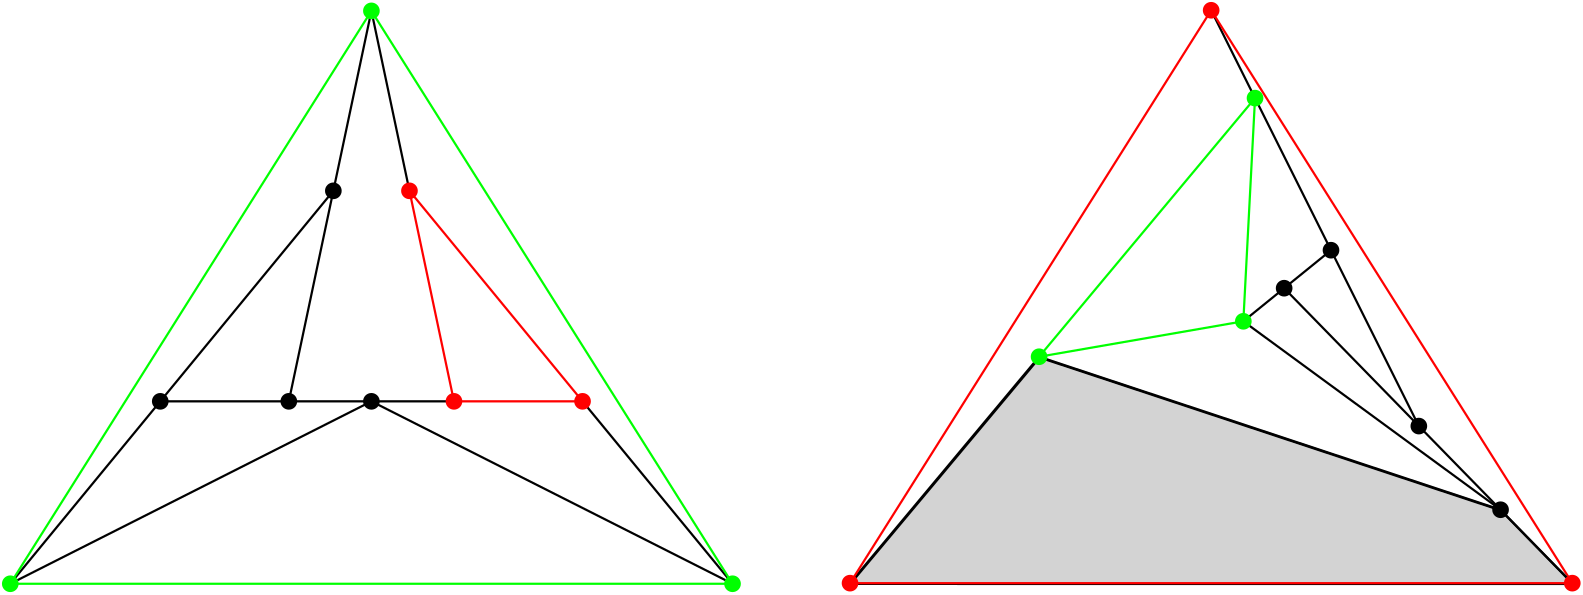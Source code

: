 <?xml version="1.0"?>
<!DOCTYPE ipe SYSTEM "ipe.dtd">
<ipe version="70206" creator="Ipe 7.2.7">
<info created="D:20150825115823" modified="D:20190716164006"/>
<ipestyle name="basic">
<symbol name="arrow/arc(spx)">
<path stroke="sym-stroke" fill="sym-stroke" pen="sym-pen">
0 0 m
-1 0.333 l
-1 -0.333 l
h
</path>
</symbol>
<symbol name="arrow/farc(spx)">
<path stroke="sym-stroke" fill="white" pen="sym-pen">
0 0 m
-1 0.333 l
-1 -0.333 l
h
</path>
</symbol>
<symbol name="mark/circle(sx)" transformations="translations">
<path fill="sym-stroke">
0.6 0 0 0.6 0 0 e
0.4 0 0 0.4 0 0 e
</path>
</symbol>
<symbol name="mark/disk(sx)" transformations="translations">
<path fill="sym-stroke">
0.6 0 0 0.6 0 0 e
</path>
</symbol>
<symbol name="mark/fdisk(sfx)" transformations="translations">
<group>
<path fill="sym-fill">
0.5 0 0 0.5 0 0 e
</path>
<path fill="sym-stroke" fillrule="eofill">
0.6 0 0 0.6 0 0 e
0.4 0 0 0.4 0 0 e
</path>
</group>
</symbol>
<symbol name="mark/box(sx)" transformations="translations">
<path fill="sym-stroke" fillrule="eofill">
-0.6 -0.6 m
0.6 -0.6 l
0.6 0.6 l
-0.6 0.6 l
h
-0.4 -0.4 m
0.4 -0.4 l
0.4 0.4 l
-0.4 0.4 l
h
</path>
</symbol>
<symbol name="mark/square(sx)" transformations="translations">
<path fill="sym-stroke">
-0.6 -0.6 m
0.6 -0.6 l
0.6 0.6 l
-0.6 0.6 l
h
</path>
</symbol>
<symbol name="mark/fsquare(sfx)" transformations="translations">
<group>
<path fill="sym-fill">
-0.5 -0.5 m
0.5 -0.5 l
0.5 0.5 l
-0.5 0.5 l
h
</path>
<path fill="sym-stroke" fillrule="eofill">
-0.6 -0.6 m
0.6 -0.6 l
0.6 0.6 l
-0.6 0.6 l
h
-0.4 -0.4 m
0.4 -0.4 l
0.4 0.4 l
-0.4 0.4 l
h
</path>
</group>
</symbol>
<symbol name="mark/cross(sx)" transformations="translations">
<group>
<path fill="sym-stroke">
-0.43 -0.57 m
0.57 0.43 l
0.43 0.57 l
-0.57 -0.43 l
h
</path>
<path fill="sym-stroke">
-0.43 0.57 m
0.57 -0.43 l
0.43 -0.57 l
-0.57 0.43 l
h
</path>
</group>
</symbol>
<symbol name="arrow/fnormal(spx)">
<path stroke="sym-stroke" fill="white" pen="sym-pen">
0 0 m
-1 0.333 l
-1 -0.333 l
h
</path>
</symbol>
<symbol name="arrow/pointed(spx)">
<path stroke="sym-stroke" fill="sym-stroke" pen="sym-pen">
0 0 m
-1 0.333 l
-0.8 0 l
-1 -0.333 l
h
</path>
</symbol>
<symbol name="arrow/fpointed(spx)">
<path stroke="sym-stroke" fill="white" pen="sym-pen">
0 0 m
-1 0.333 l
-0.8 0 l
-1 -0.333 l
h
</path>
</symbol>
<symbol name="arrow/linear(spx)">
<path stroke="sym-stroke" pen="sym-pen">
-1 0.333 m
0 0 l
-1 -0.333 l
</path>
</symbol>
<symbol name="arrow/fdouble(spx)">
<path stroke="sym-stroke" fill="white" pen="sym-pen">
0 0 m
-1 0.333 l
-1 -0.333 l
h
-1 0 m
-2 0.333 l
-2 -0.333 l
h
</path>
</symbol>
<symbol name="arrow/double(spx)">
<path stroke="sym-stroke" fill="sym-stroke" pen="sym-pen">
0 0 m
-1 0.333 l
-1 -0.333 l
h
-1 0 m
-2 0.333 l
-2 -0.333 l
h
</path>
</symbol>
<pen name="heavier" value="0.8"/>
<pen name="fat" value="1.2"/>
<pen name="ultrafat" value="2"/>
<symbolsize name="large" value="5"/>
<symbolsize name="small" value="2"/>
<symbolsize name="tiny" value="1.1"/>
<arrowsize name="large" value="10"/>
<arrowsize name="small" value="5"/>
<arrowsize name="tiny" value="3"/>
<color name="red" value="1 0 0"/>
<color name="green" value="0 1 0"/>
<color name="blue" value="0 0 1"/>
<color name="yellow" value="1 1 0"/>
<color name="orange" value="1 0.647 0"/>
<color name="gold" value="1 0.843 0"/>
<color name="purple" value="0.627 0.125 0.941"/>
<color name="gray" value="0.745"/>
<color name="brown" value="0.647 0.165 0.165"/>
<color name="navy" value="0 0 0.502"/>
<color name="pink" value="1 0.753 0.796"/>
<color name="seagreen" value="0.18 0.545 0.341"/>
<color name="turquoise" value="0.251 0.878 0.816"/>
<color name="violet" value="0.933 0.51 0.933"/>
<color name="darkblue" value="0 0 0.545"/>
<color name="darkcyan" value="0 0.545 0.545"/>
<color name="darkgray" value="0.663"/>
<color name="darkgreen" value="0 0.392 0"/>
<color name="darkmagenta" value="0.545 0 0.545"/>
<color name="darkorange" value="1 0.549 0"/>
<color name="darkred" value="0.545 0 0"/>
<color name="lightblue" value="0.678 0.847 0.902"/>
<color name="lightcyan" value="0.878 1 1"/>
<color name="lightgray" value="0.827"/>
<color name="lightgreen" value="0.565 0.933 0.565"/>
<color name="lightyellow" value="1 1 0.878"/>
<dashstyle name="dashed" value="[4] 0"/>
<dashstyle name="dotted" value="[1 3] 0"/>
<dashstyle name="dash dotted" value="[4 2 1 2] 0"/>
<dashstyle name="dash dot dotted" value="[4 2 1 2 1 2] 0"/>
<textsize name="large" value="\large"/>
<textsize name="Large" value="\Large"/>
<textsize name="LARGE" value="\LARGE"/>
<textsize name="huge" value="\huge"/>
<textsize name="Huge" value="\Huge"/>
<textsize name="small" value="\small"/>
<textsize name="footnote" value="\footnotesize"/>
<textsize name="tiny" value="\tiny"/>
<textstyle name="center" begin="\begin{center}" end="\end{center}"/>
<textstyle name="itemize" begin="\begin{itemize}" end="\end{itemize}"/>
<textstyle name="item" begin="\begin{itemize}\item{}" end="\end{itemize}"/>
<gridsize name="4 pts" value="4"/>
<gridsize name="8 pts (~3 mm)" value="8"/>
<gridsize name="16 pts (~6 mm)" value="16"/>
<gridsize name="32 pts (~12 mm)" value="32"/>
<gridsize name="10 pts (~3.5 mm)" value="10"/>
<gridsize name="20 pts (~7 mm)" value="20"/>
<gridsize name="14 pts (~5 mm)" value="14"/>
<gridsize name="28 pts (~10 mm)" value="28"/>
<gridsize name="56 pts (~20 mm)" value="56"/>
<anglesize name="90 deg" value="90"/>
<anglesize name="60 deg" value="60"/>
<anglesize name="45 deg" value="45"/>
<anglesize name="30 deg" value="30"/>
<anglesize name="22.5 deg" value="22.5"/>
<tiling name="falling" angle="-60" step="4" width="1"/>
<tiling name="rising" angle="30" step="4" width="1"/>
</ipestyle>
<page>
<layer name="alpha"/>
<layer name="beta"/>
<view layers="alpha beta" active="alpha"/>
<path layer="beta" matrix="0.663289 0 0 0.526104 -42.4539 459.311" stroke="black" pen="heavier">
296 492 m
316.655 368.871 l
</path>
<path matrix="0.663289 0 0 0.526104 -42.4539 459.311" stroke="black" pen="heavier">
296 492 m
275.345 368.871 l
</path>
<path matrix="0.663289 0 0 0.526104 -42.4539 459.311" stroke="black" pen="heavier">
492 100 m
410.594 224.826 l
</path>
<path matrix="0.663289 0 0 0.526104 -42.4539 459.311" stroke="black" pen="heavier">
492 100 m
296 224.826 l
</path>
<path matrix="0.663289 0 0 0.526104 -42.4539 459.311" stroke="black" pen="heavier">
100 100 m
296 224.826 l
</path>
<path matrix="0.663289 0 0 0.526104 -42.4539 459.311" stroke="black" pen="heavier">
100 100 m
181.406 224.826 l
</path>
<path matrix="0.663289 0 0 0.526104 -42.4539 459.311" stroke="black" pen="heavier">
275.345 368.871 m
181.406 224.826 l
</path>
<path matrix="0.663289 0 0 0.526104 -42.4539 459.311" stroke="black" pen="heavier">
275.345 368.871 m
251.182 224.826 l
</path>
<path matrix="0.663289 0 0 0.526104 -42.4539 459.311" stroke="black" pen="heavier">
340.818 224.826 m
296 224.826 l
</path>
<path matrix="0.663289 0 0 0.526104 -42.4539 459.311" stroke="black" pen="heavier">
296 224.826 m
251.182 224.826 l
</path>
<path matrix="0.663289 0 0 0.526104 -42.4539 459.311" stroke="black" pen="heavier">
181.406 224.826 m
251.182 224.826 l
</path>
<use layer="alpha" matrix="0.663289 0 0 0.526104 -42.4539 459.311" name="mark/disk(sx)" pos="296 492" size="large" stroke="green"/>
<use matrix="0.663289 0 0 0.526104 -42.4539 459.311" name="mark/disk(sx)" pos="316.655 368.871" size="large" stroke="red"/>
<use matrix="0.663289 0 0 0.526104 -42.4539 459.311" name="mark/disk(sx)" pos="492 100" size="large" stroke="green"/>
<use matrix="0.663289 0 0 0.526104 -42.4539 459.311" name="mark/disk(sx)" pos="100 100" size="large" stroke="green"/>
<use matrix="0.663289 0 0 0.526104 -42.4539 459.311" name="mark/disk(sx)" pos="275.345 368.871" size="large" stroke="black"/>
<use matrix="0.663289 0 0 0.526104 -42.4539 459.311" name="mark/disk(sx)" pos="340.818 224.826" size="large" stroke="red"/>
<use matrix="0.663289 0 0 0.526104 -42.4539 459.311" name="mark/disk(sx)" pos="410.594 224.826" size="large" stroke="red"/>
<use matrix="0.663289 0 0 0.526104 -42.4539 459.311" name="mark/disk(sx)" pos="296 224.826" size="large" stroke="black"/>
<use matrix="0.663289 0 0 0.526104 -42.4539 459.311" name="mark/disk(sx)" pos="181.406 224.826" size="large" stroke="black"/>
<use matrix="0.663289 0 0 0.526104 -42.4539 459.311" name="mark/disk(sx)" pos="251.182 224.826" size="large" stroke="black"/>
<path matrix="0.663289 0 0 0.526104 260.04 459.237" stroke="black" fill="lightgray" pen="heavier">
100.033 100.247 m
202.572 254.856 l
205.364 253.789 l
453.125 150.215 l
454.773 147.998 l
491.15 101.069 l
489.185 99.9853 l
99.8651 100.031 l
</path>
<path matrix="0.663289 0 0 0.526104 259.859 459.53" stroke="black" pen="heavier">
319.811 431.896 m
361.043 327.82 l
</path>
<path matrix="0.663289 0 0 0.526104 259.859 459.53" stroke="green" pen="heavier">
319.811 431.896 m
313.464 279.183 l
</path>
<path matrix="0.663289 0 0 0.526104 259.859 459.53" stroke="green" pen="heavier">
319.811 431.896 m
202.606 254.927 l
</path>
<path matrix="0.663289 0 0 0.526104 259.859 459.53" stroke="black" pen="heavier">
319.811 431.896 m
296 492 l
</path>
<path matrix="0.663289 0 0 0.526104 259.859 459.53" stroke="black" pen="heavier">
361.043 327.82 m
408.719 207.477 l
</path>
<path matrix="0.663289 0 0 0.526104 259.859 459.53" stroke="black" pen="heavier">
361.043 327.82 m
335.612 301.823 l
</path>
<path matrix="0.663289 0 0 0.526104 259.859 459.53" stroke="green" pen="heavier">
313.464 279.183 m
202.606 254.927 l
</path>
<path matrix="0.663289 0 0 0.526104 259.859 459.53" stroke="black" pen="heavier">
313.464 279.183 m
335.612 301.823 l
</path>
<path matrix="0.663289 0 0 0.526104 259.859 459.53" stroke="black" pen="heavier">
313.464 279.183 m
453.075 150.233 l
</path>
<path matrix="0.663289 0 0 0.526104 259.859 459.53" stroke="black" fill="1" pen="heavier">
202.606 254.927 m
453.075 150.233 l
</path>
<path matrix="0.663289 0 0 0.526104 259.859 459.53" stroke="black" fill="1" pen="heavier">
202.606 254.927 m
100 100 l
</path>
<path matrix="0.663289 0 0 0.526104 259.859 459.53" stroke="red" pen="heavier">
296 492 m
100 100 l
</path>
<path matrix="0.663289 0 0 0.526104 259.859 459.53" stroke="red" pen="heavier">
296 492 m
492 100 l
</path>
<path matrix="0.663289 0 0 0.526104 259.859 459.53" stroke="black" pen="heavier">
408.719 207.477 m
335.612 301.823 l
</path>
<path matrix="0.663289 0 0 0.526104 259.859 459.53" stroke="black" pen="heavier">
408.719 207.477 m
453.075 150.233 l
</path>
<path matrix="0.663289 0 0 0.526104 259.859 459.53" stroke="black" fill="1" pen="heavier">
453.075 150.233 m
492 100 l
</path>
<path matrix="0.663289 0 0 0.526104 259.859 459.53" stroke="red" fill="1" pen="heavier">
100 100 m
492 100 l
</path>
<use matrix="0.663289 0 0 0.526104 259.859 459.53" name="mark/disk(sx)" pos="319.811 431.896" size="large" stroke="green"/>
<use matrix="0.663289 0 0 0.526104 259.859 459.53" name="mark/disk(sx)" pos="361.043 327.82" size="large" stroke="black"/>
<use matrix="0.663289 0 0 0.526104 259.859 459.53" name="mark/disk(sx)" pos="313.464 279.183" size="large" stroke="green"/>
<use matrix="0.663289 0 0 0.526104 259.859 459.53" name="mark/disk(sx)" pos="202.606 254.927" size="large" stroke="green"/>
<use matrix="0.663289 0 0 0.526104 259.859 459.53" name="mark/disk(sx)" pos="296 492" size="large" stroke="red"/>
<use matrix="0.663289 0 0 0.526104 259.859 459.53" name="mark/disk(sx)" pos="408.719 207.477" size="large" stroke="black"/>
<use matrix="0.663289 0 0 0.526104 259.859 459.53" name="mark/disk(sx)" pos="335.612 301.823" size="large" stroke="black"/>
<use matrix="0.663289 0 0 0.526104 259.859 459.53" name="mark/disk(sx)" pos="453.075 150.233" size="large" stroke="black"/>
<use matrix="0.663289 0 0 0.526104 259.859 459.53" name="mark/disk(sx)" pos="100 100" size="large" stroke="red"/>
<use matrix="0.663289 0 0 0.526104 259.859 459.53" name="mark/disk(sx)" pos="492 100" size="large" stroke="red"/>
<path matrix="0.663289 0 0 0.526104 29.2642 343.57" stroke="red" pen="heavier">
208.53 588.866 m
232.693 444.821 l
302.469 444.821 l
h
</path>
<path matrix="0.663289 0 0 0.526104 29.2642 343.57" stroke="green" pen="heavier">
187.875 711.995 m
383.875 319.995 l
-8.125 319.995 l
h
</path>
</page>
</ipe>
